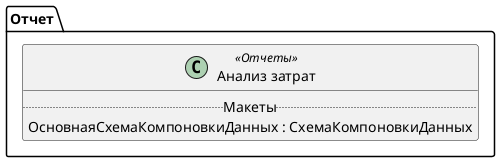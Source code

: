 ﻿@startuml АнализЗатрат
'!include templates.wsd
'..\include templates.wsd
class Отчет.АнализЗатрат as "Анализ затрат" <<Отчеты>>
{
..Макеты..
ОсновнаяСхемаКомпоновкиДанных : СхемаКомпоновкиДанных
}
@enduml
